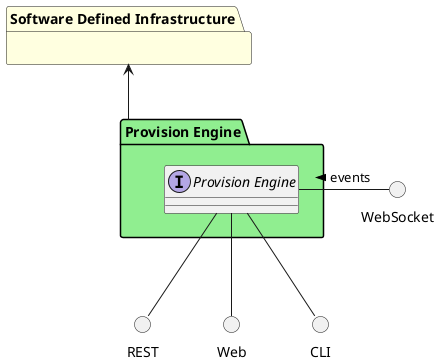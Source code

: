 @startuml


package "Software Defined Infrastructure" #lightyellow {

}


package "Provision Engine" #lightgreen {

    interface "Provision Engine" as i {
    
    
    }
}

circle REST
circle Web
circle CLI
circle WebSocket

i -down- Web
i -down- CLI
i -down- REST
WebSocket -left- i: events >

package "Provision Engine" #lightgreen {


}


    "Software Defined Infrastructure" <-- "Provision Engine"


@enduml
